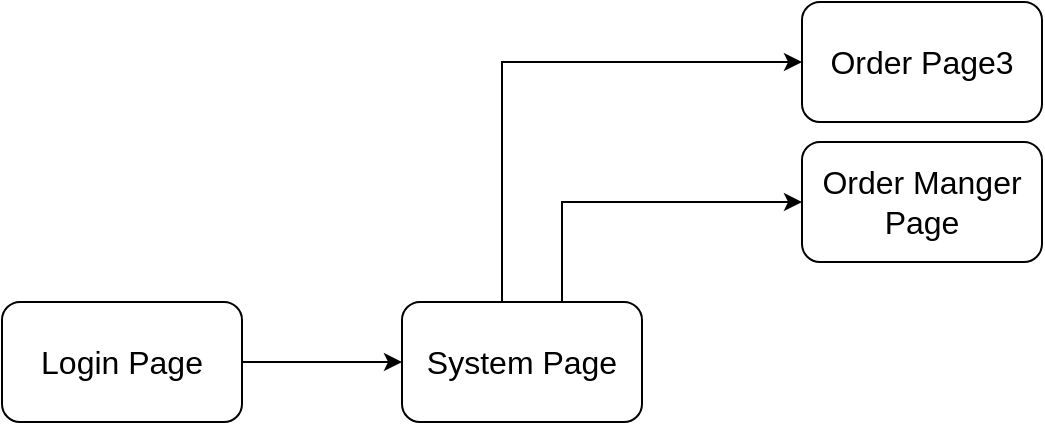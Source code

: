 <mxfile version="15.7.3" type="github">
  <diagram id="C5RBs43oDa-KdzZeNtuy" name="Page-1">
    <mxGraphModel dx="815" dy="505" grid="1" gridSize="10" guides="1" tooltips="1" connect="1" arrows="1" fold="1" page="1" pageScale="1" pageWidth="827" pageHeight="1169" math="0" shadow="0">
      <root>
        <mxCell id="WIyWlLk6GJQsqaUBKTNV-0" />
        <mxCell id="WIyWlLk6GJQsqaUBKTNV-1" parent="WIyWlLk6GJQsqaUBKTNV-0" />
        <mxCell id="YhTsLCbHxWCgyZ_T9AaN-5" value="" style="edgeStyle=orthogonalEdgeStyle;rounded=0;orthogonalLoop=1;jettySize=auto;html=1;fontSize=18;" edge="1" parent="WIyWlLk6GJQsqaUBKTNV-1" source="YhTsLCbHxWCgyZ_T9AaN-3" target="YhTsLCbHxWCgyZ_T9AaN-4">
          <mxGeometry relative="1" as="geometry" />
        </mxCell>
        <mxCell id="YhTsLCbHxWCgyZ_T9AaN-3" value="&lt;font style=&quot;font-size: 16px;&quot;&gt;Login Page&lt;/font&gt;" style="rounded=1;whiteSpace=wrap;html=1;fontSize=16;" vertex="1" parent="WIyWlLk6GJQsqaUBKTNV-1">
          <mxGeometry x="70" y="220" width="120" height="60" as="geometry" />
        </mxCell>
        <mxCell id="YhTsLCbHxWCgyZ_T9AaN-9" value="" style="edgeStyle=orthogonalEdgeStyle;rounded=0;orthogonalLoop=1;jettySize=auto;html=1;fontSize=16;" edge="1" parent="WIyWlLk6GJQsqaUBKTNV-1" source="YhTsLCbHxWCgyZ_T9AaN-4" target="YhTsLCbHxWCgyZ_T9AaN-8">
          <mxGeometry relative="1" as="geometry">
            <Array as="points">
              <mxPoint x="320" y="100" />
            </Array>
          </mxGeometry>
        </mxCell>
        <mxCell id="YhTsLCbHxWCgyZ_T9AaN-12" value="" style="edgeStyle=orthogonalEdgeStyle;rounded=0;orthogonalLoop=1;jettySize=auto;html=1;fontSize=16;" edge="1" parent="WIyWlLk6GJQsqaUBKTNV-1" source="YhTsLCbHxWCgyZ_T9AaN-4" target="YhTsLCbHxWCgyZ_T9AaN-11">
          <mxGeometry relative="1" as="geometry">
            <Array as="points">
              <mxPoint x="350" y="170" />
            </Array>
          </mxGeometry>
        </mxCell>
        <mxCell id="YhTsLCbHxWCgyZ_T9AaN-4" value="System Page" style="whiteSpace=wrap;html=1;rounded=1;fontSize=16;" vertex="1" parent="WIyWlLk6GJQsqaUBKTNV-1">
          <mxGeometry x="270" y="220" width="120" height="60" as="geometry" />
        </mxCell>
        <mxCell id="YhTsLCbHxWCgyZ_T9AaN-8" value="Order Page3" style="whiteSpace=wrap;html=1;rounded=1;fontSize=16;" vertex="1" parent="WIyWlLk6GJQsqaUBKTNV-1">
          <mxGeometry x="470" y="70" width="120" height="60" as="geometry" />
        </mxCell>
        <mxCell id="YhTsLCbHxWCgyZ_T9AaN-11" value="Order Manger Page" style="whiteSpace=wrap;html=1;rounded=1;fontSize=16;" vertex="1" parent="WIyWlLk6GJQsqaUBKTNV-1">
          <mxGeometry x="470" y="140" width="120" height="60" as="geometry" />
        </mxCell>
      </root>
    </mxGraphModel>
  </diagram>
</mxfile>
